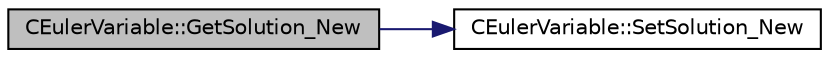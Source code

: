 digraph "CEulerVariable::GetSolution_New"
{
  edge [fontname="Helvetica",fontsize="10",labelfontname="Helvetica",labelfontsize="10"];
  node [fontname="Helvetica",fontsize="10",shape=record];
  rankdir="LR";
  Node188 [label="CEulerVariable::GetSolution_New",height=0.2,width=0.4,color="black", fillcolor="grey75", style="filled", fontcolor="black"];
  Node188 -> Node189 [color="midnightblue",fontsize="10",style="solid",fontname="Helvetica"];
  Node189 [label="CEulerVariable::SetSolution_New",height=0.2,width=0.4,color="black", fillcolor="white", style="filled",URL="$class_c_euler_variable.html#a6169cf6d74f3c8bb3c540aacecc1e230",tooltip="Set the new solution container for Classical RK4. "];
}
